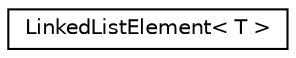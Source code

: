 digraph "Graphical Class Hierarchy"
{
  edge [fontname="Helvetica",fontsize="10",labelfontname="Helvetica",labelfontsize="10"];
  node [fontname="Helvetica",fontsize="10",shape=record];
  rankdir="LR";
  Node0 [label="LinkedListElement\< T \>",height=0.2,width=0.4,color="black", fillcolor="white", style="filled",URL="$class_linked_list_element.html"];
}
